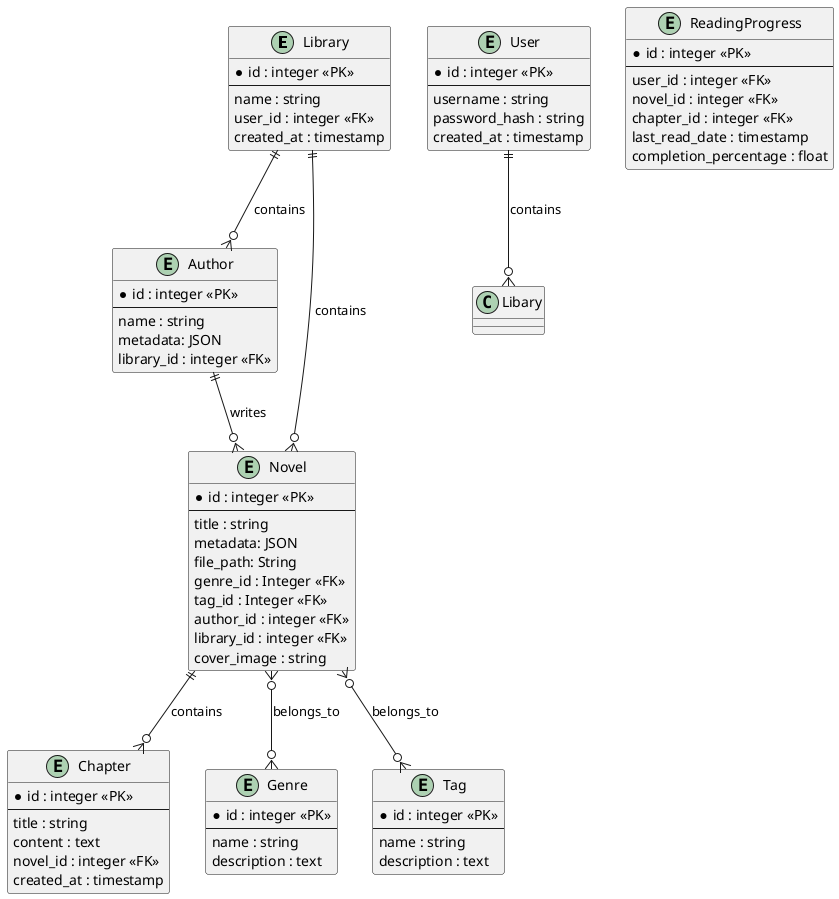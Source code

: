 @startuml Database_Model
entity "Library" as Library {
  * id : integer <<PK>>
  --
  name : string
  user_id : integer <<FK>>
  created_at : timestamp
}

entity "User" as User {
  * id : integer <<PK>>
  --
  username : string
  password_hash : string
  created_at : timestamp	
}

entity "Author" as Author {
  * id : integer <<PK>>
  --
  name : string
  metadata: JSON
  library_id : integer <<FK>>
}

entity "Novel" as Novel {
  * id : integer <<PK>>
  --
  title : string
  metadata: JSON
  file_path: String
  genre_id : Integer <<FK>>
  tag_id : Integer <<FK>>
  author_id : integer <<FK>>
  library_id : integer <<FK>>
  cover_image : string
}

entity "Chapter" as Chapter {
  * id : integer <<PK>>
  --
  title : string
  content : text
  novel_id : integer <<FK>>
  created_at : timestamp
}

entity "Genre" as Genre {
  * id : integer <<PK>>
  --
  name : string
  description : text
}

entity "Tag" as Tag {
  * id : integer <<PK>>
  --
  name : string
  description : text
}

entity "ReadingProgress" as ReadingProgress {
  * id : integer <<PK>>
  --
  user_id : integer <<FK>>
  novel_id : integer <<FK>>
  chapter_id : integer <<FK>>
  last_read_date : timestamp
  completion_percentage : float
}


User ||--o{ Libary : contains
Library ||--o{ Author : contains
Library ||--o{ Novel : contains
Author ||--o{ Novel : writes
Novel ||--o{ Chapter : contains
Novel }o--o{ Genre : belongs_to
Novel }o--o{ Tag : belongs_to
@enduml
